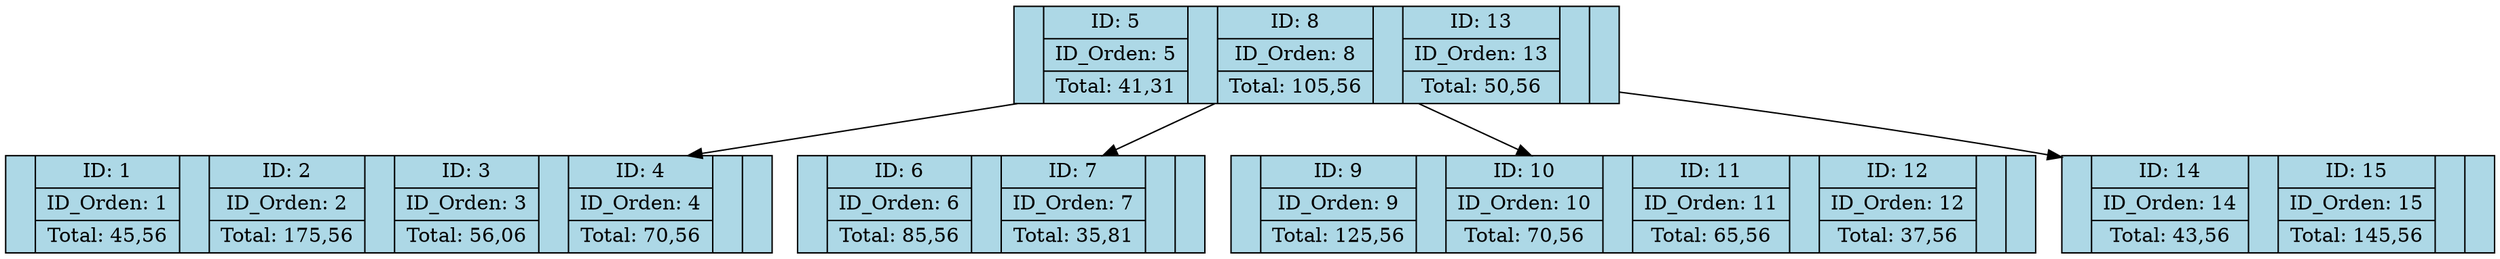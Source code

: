 digraph BTree {
node [shape=record, style=filled, fillcolor=lightblue];
N63388340 [label="<f0> | { ID: 5 | ID_Orden: 5 | Total: 41,31 } | <f1> | { ID: 8 | ID_Orden: 8 | Total: 105,56 } | <f2> | { ID: 13 | ID_Orden: 13 | Total: 50,56 } | <f3> |"];
N63388340 -> N33624151;
N33624151 [label="<f0> | { ID: 1 | ID_Orden: 1 | Total: 45,56 } | <f1> | { ID: 2 | ID_Orden: 2 | Total: 175,56 } | <f2> | { ID: 3 | ID_Orden: 3 | Total: 56,06 } | <f3> | { ID: 4 | ID_Orden: 4 | Total: 70,56 } | <f4> |"];
N63388340 -> N34181910;
N34181910 [label="<f0> | { ID: 6 | ID_Orden: 6 | Total: 85,56 } | <f1> | { ID: 7 | ID_Orden: 7 | Total: 35,81 } | <f2> |"];
N63388340 -> N39201736;
N39201736 [label="<f0> | { ID: 9 | ID_Orden: 9 | Total: 125,56 } | <f1> | { ID: 10 | ID_Orden: 10 | Total: 70,56 } | <f2> | { ID: 11 | ID_Orden: 11 | Total: 65,56 } | <f3> | { ID: 12 | ID_Orden: 12 | Total: 37,56 } | <f4> |"];
N63388340 -> N17271312;
N17271312 [label="<f0> | { ID: 14 | ID_Orden: 14 | Total: 43,56 } | <f1> | { ID: 15 | ID_Orden: 15 | Total: 145,56 } | <f2> |"];
}
